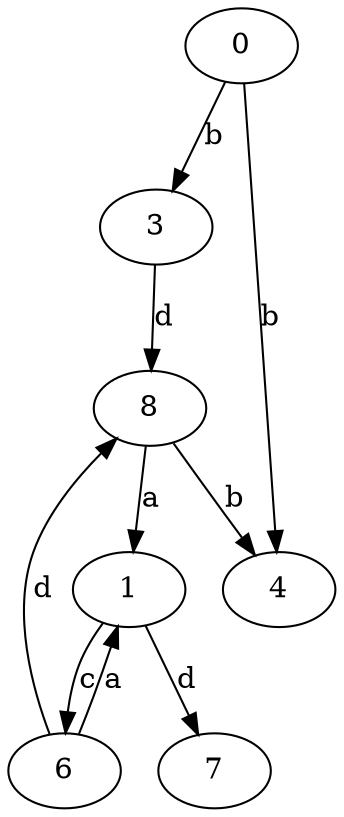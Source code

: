 strict digraph  {
0;
1;
3;
4;
6;
7;
8;
0 -> 3  [label=b];
0 -> 4  [label=b];
1 -> 6  [label=c];
1 -> 7  [label=d];
3 -> 8  [label=d];
6 -> 1  [label=a];
6 -> 8  [label=d];
8 -> 1  [label=a];
8 -> 4  [label=b];
}
